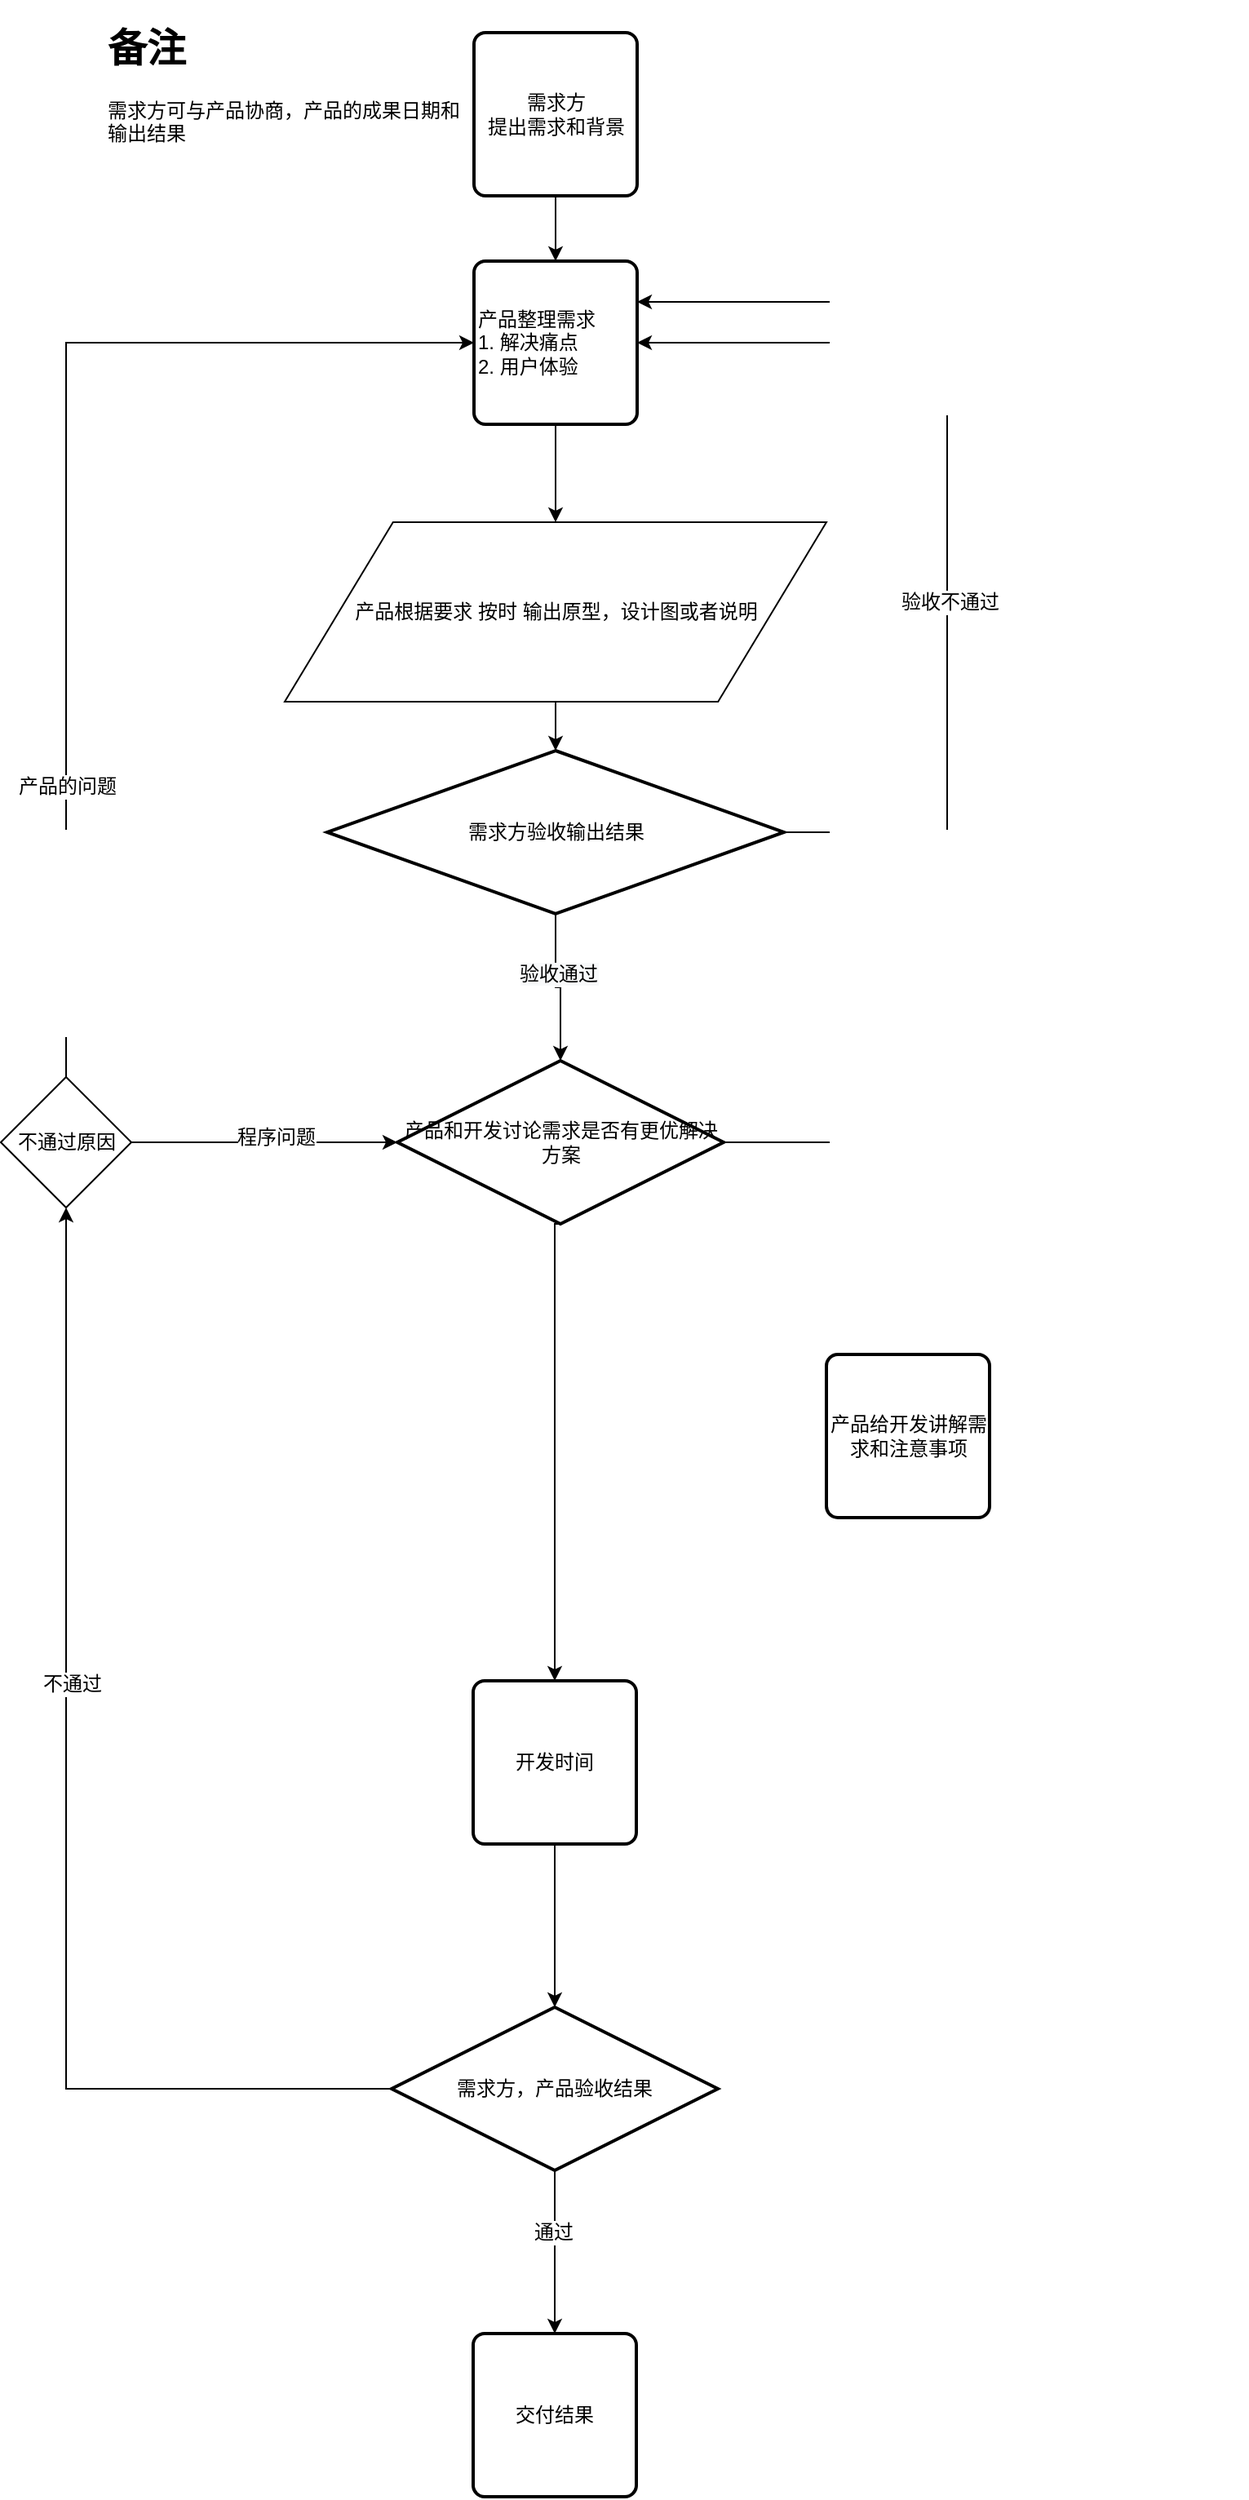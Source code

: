 <mxfile version="11.1.4" type="github"><diagram name="Page-1" id="74e2e168-ea6b-b213-b513-2b3c1d86103e"><mxGraphModel dx="2062" dy="1136" grid="1" gridSize="10" guides="1" tooltips="1" connect="1" arrows="1" fold="1" page="1" pageScale="1" pageWidth="1100" pageHeight="850" background="#ffffff" math="0" shadow="0"><root><mxCell id="0"/><mxCell id="1" parent="0"/><mxCell id="Hjfj6JPSNnKyzx6FGj3c-5" value="" style="edgeStyle=orthogonalEdgeStyle;rounded=0;orthogonalLoop=1;jettySize=auto;html=1;" parent="1" source="Hjfj6JPSNnKyzx6FGj3c-3" target="Hjfj6JPSNnKyzx6FGj3c-4" edge="1"><mxGeometry relative="1" as="geometry"/></mxCell><mxCell id="Hjfj6JPSNnKyzx6FGj3c-3" value="需求方&lt;br&gt;提出需求和背景" style="rounded=1;whiteSpace=wrap;html=1;absoluteArcSize=1;arcSize=14;strokeWidth=2;shadow=0;comic=0;" parent="1" vertex="1"><mxGeometry x="524.5" y="40" width="100" height="100" as="geometry"/></mxCell><mxCell id="Hjfj6JPSNnKyzx6FGj3c-7" value="" style="edgeStyle=orthogonalEdgeStyle;rounded=0;orthogonalLoop=1;jettySize=auto;html=1;entryX=0.5;entryY=0;entryDx=0;entryDy=0;" parent="1" source="Hjfj6JPSNnKyzx6FGj3c-4" target="Hjfj6JPSNnKyzx6FGj3c-13" edge="1"><mxGeometry relative="1" as="geometry"><mxPoint x="574.5" y="330" as="targetPoint"/></mxGeometry></mxCell><mxCell id="Hjfj6JPSNnKyzx6FGj3c-4" value="产品整理需求&lt;br&gt;1. 解决痛点&lt;br&gt;2. 用户体验" style="rounded=1;whiteSpace=wrap;html=1;absoluteArcSize=1;arcSize=14;strokeWidth=2;shadow=0;comic=0;align=left;" parent="1" vertex="1"><mxGeometry x="524.5" y="180" width="100" height="100" as="geometry"/></mxCell><mxCell id="Hjfj6JPSNnKyzx6FGj3c-16" value="" style="edgeStyle=orthogonalEdgeStyle;rounded=0;orthogonalLoop=1;jettySize=auto;html=1;entryX=0.5;entryY=0;entryDx=0;entryDy=0;entryPerimeter=0;" parent="1" source="Hjfj6JPSNnKyzx6FGj3c-13" target="Hjfj6JPSNnKyzx6FGj3c-17" edge="1"><mxGeometry relative="1" as="geometry"><mxPoint x="574.5" y="470" as="targetPoint"/></mxGeometry></mxCell><mxCell id="Hjfj6JPSNnKyzx6FGj3c-13" value="产品根据要求 按时 输出原型，设计图或者说明" style="shape=parallelogram;perimeter=parallelogramPerimeter;whiteSpace=wrap;html=1;shadow=0;comic=0;" parent="1" vertex="1"><mxGeometry x="408.5" y="340" width="332" height="110" as="geometry"/></mxCell><mxCell id="Hjfj6JPSNnKyzx6FGj3c-18" style="edgeStyle=orthogonalEdgeStyle;rounded=0;orthogonalLoop=1;jettySize=auto;html=1;entryX=1;entryY=0.5;entryDx=0;entryDy=0;" parent="1" source="Hjfj6JPSNnKyzx6FGj3c-17" target="Hjfj6JPSNnKyzx6FGj3c-4" edge="1"><mxGeometry relative="1" as="geometry"><Array as="points"><mxPoint x="814.5" y="530"/><mxPoint x="814.5" y="230"/></Array></mxGeometry></mxCell><mxCell id="Hjfj6JPSNnKyzx6FGj3c-19" value="验收不通过" style="text;html=1;resizable=0;points=[];align=center;verticalAlign=middle;labelBackgroundColor=#ffffff;" parent="Hjfj6JPSNnKyzx6FGj3c-18" vertex="1" connectable="0"><mxGeometry x="-0.182" y="-1" relative="1" as="geometry"><mxPoint as="offset"/></mxGeometry></mxCell><mxCell id="Hjfj6JPSNnKyzx6FGj3c-21" value="" style="edgeStyle=orthogonalEdgeStyle;rounded=0;orthogonalLoop=1;jettySize=auto;html=1;entryX=0.5;entryY=0;entryDx=0;entryDy=0;entryPerimeter=0;" parent="1" source="Hjfj6JPSNnKyzx6FGj3c-17" target="gJkyiF_997yVqqTsfLPQ-2" edge="1"><mxGeometry relative="1" as="geometry"><mxPoint x="575" y="680" as="targetPoint"/></mxGeometry></mxCell><mxCell id="Hjfj6JPSNnKyzx6FGj3c-36" value="&lt;span style=&quot;text-align: left ; background-color: rgb(248 , 249 , 250)&quot;&gt;验收通过&lt;/span&gt;" style="text;html=1;resizable=0;points=[];align=center;verticalAlign=middle;labelBackgroundColor=#ffffff;" parent="Hjfj6JPSNnKyzx6FGj3c-21" vertex="1" connectable="0"><mxGeometry x="-0.2" y="1" relative="1" as="geometry"><mxPoint as="offset"/></mxGeometry></mxCell><mxCell id="Hjfj6JPSNnKyzx6FGj3c-17" value="需求方验收输出结果" style="strokeWidth=2;html=1;shape=mxgraph.flowchart.decision;whiteSpace=wrap;shadow=0;comic=0;" parent="1" vertex="1"><mxGeometry x="434.5" y="480" width="280" height="100" as="geometry"/></mxCell><mxCell id="Hjfj6JPSNnKyzx6FGj3c-25" value="" style="edgeStyle=orthogonalEdgeStyle;rounded=0;orthogonalLoop=1;jettySize=auto;html=1;exitX=0.5;exitY=1;exitDx=0;exitDy=0;exitPerimeter=0;" parent="1" source="gJkyiF_997yVqqTsfLPQ-2" target="Hjfj6JPSNnKyzx6FGj3c-24" edge="1"><mxGeometry relative="1" as="geometry"><mxPoint x="574" y="970" as="sourcePoint"/><Array as="points"><mxPoint x="574" y="770"/></Array></mxGeometry></mxCell><mxCell id="Hjfj6JPSNnKyzx6FGj3c-27" value="" style="edgeStyle=orthogonalEdgeStyle;rounded=0;orthogonalLoop=1;jettySize=auto;html=1;" parent="1" source="Hjfj6JPSNnKyzx6FGj3c-24" target="Hjfj6JPSNnKyzx6FGj3c-28" edge="1"><mxGeometry relative="1" as="geometry"><mxPoint x="574" y="1230" as="targetPoint"/></mxGeometry></mxCell><mxCell id="Hjfj6JPSNnKyzx6FGj3c-24" value="开发时间" style="rounded=1;whiteSpace=wrap;html=1;absoluteArcSize=1;arcSize=14;strokeWidth=2;shadow=0;comic=0;" parent="1" vertex="1"><mxGeometry x="524" y="1050" width="100" height="100" as="geometry"/></mxCell><mxCell id="Hjfj6JPSNnKyzx6FGj3c-30" value="" style="edgeStyle=orthogonalEdgeStyle;rounded=0;orthogonalLoop=1;jettySize=auto;html=1;entryX=0.5;entryY=0;entryDx=0;entryDy=0;" parent="1" source="Hjfj6JPSNnKyzx6FGj3c-28" target="Hjfj6JPSNnKyzx6FGj3c-31" edge="1"><mxGeometry relative="1" as="geometry"><mxPoint x="574" y="1430" as="targetPoint"/></mxGeometry></mxCell><mxCell id="Hjfj6JPSNnKyzx6FGj3c-32" value="通过" style="text;html=1;resizable=0;points=[];align=center;verticalAlign=middle;labelBackgroundColor=#ffffff;" parent="Hjfj6JPSNnKyzx6FGj3c-30" vertex="1" connectable="0"><mxGeometry x="-0.24" y="-1" relative="1" as="geometry"><mxPoint as="offset"/></mxGeometry></mxCell><mxCell id="Hjfj6JPSNnKyzx6FGj3c-38" style="edgeStyle=orthogonalEdgeStyle;rounded=0;orthogonalLoop=1;jettySize=auto;html=1;entryX=0.5;entryY=1;entryDx=0;entryDy=0;" parent="1" source="Hjfj6JPSNnKyzx6FGj3c-28" target="Hjfj6JPSNnKyzx6FGj3c-44" edge="1"><mxGeometry relative="1" as="geometry"><mxPoint x="274.5" y="960" as="targetPoint"/></mxGeometry></mxCell><mxCell id="Hjfj6JPSNnKyzx6FGj3c-39" value="不通过" style="text;html=1;resizable=0;points=[];align=center;verticalAlign=middle;labelBackgroundColor=#ffffff;" parent="Hjfj6JPSNnKyzx6FGj3c-38" vertex="1" connectable="0"><mxGeometry x="0.211" y="-3" relative="1" as="geometry"><mxPoint as="offset"/></mxGeometry></mxCell><mxCell id="Hjfj6JPSNnKyzx6FGj3c-28" value="需求方，产品验收结果" style="strokeWidth=2;html=1;shape=mxgraph.flowchart.decision;whiteSpace=wrap;shadow=0;comic=0;" parent="1" vertex="1"><mxGeometry x="474" y="1250" width="200" height="100" as="geometry"/></mxCell><mxCell id="Hjfj6JPSNnKyzx6FGj3c-31" value="交付结果" style="rounded=1;whiteSpace=wrap;html=1;absoluteArcSize=1;arcSize=14;strokeWidth=2;shadow=0;comic=0;" parent="1" vertex="1"><mxGeometry x="524" y="1450" width="100" height="100" as="geometry"/></mxCell><mxCell id="Hjfj6JPSNnKyzx6FGj3c-35" value="&lt;h1&gt;备注&lt;/h1&gt;&lt;p&gt;需求方可与产品协商，产品的成果日期和输出结果&lt;/p&gt;" style="text;html=1;strokeColor=none;fillColor=none;spacing=5;spacingTop=-20;whiteSpace=wrap;overflow=hidden;rounded=0;shadow=0;comic=0;" parent="1" vertex="1"><mxGeometry x="294.5" y="30" width="230" height="120" as="geometry"/></mxCell><mxCell id="Hjfj6JPSNnKyzx6FGj3c-42" style="edgeStyle=orthogonalEdgeStyle;rounded=0;orthogonalLoop=1;jettySize=auto;html=1;exitX=1;exitY=0.5;exitDx=0;exitDy=0;entryX=0;entryY=0.5;entryDx=0;entryDy=0;entryPerimeter=0;" parent="1" source="Hjfj6JPSNnKyzx6FGj3c-44" edge="1" target="gJkyiF_997yVqqTsfLPQ-2"><mxGeometry relative="1" as="geometry"><mxPoint x="314.5" y="999.667" as="sourcePoint"/><mxPoint x="524" y="740" as="targetPoint"/><Array as="points"><mxPoint x="315" y="720"/></Array></mxGeometry></mxCell><mxCell id="Hjfj6JPSNnKyzx6FGj3c-45" value="程序问题" style="text;html=1;resizable=0;points=[];align=center;verticalAlign=middle;labelBackgroundColor=#ffffff;" parent="Hjfj6JPSNnKyzx6FGj3c-42" vertex="1" connectable="0"><mxGeometry x="0.086" y="3" relative="1" as="geometry"><mxPoint as="offset"/></mxGeometry></mxCell><mxCell id="Hjfj6JPSNnKyzx6FGj3c-43" style="edgeStyle=orthogonalEdgeStyle;rounded=0;orthogonalLoop=1;jettySize=auto;html=1;exitX=0.5;exitY=0;exitDx=0;exitDy=0;entryX=0;entryY=0.5;entryDx=0;entryDy=0;" parent="1" source="Hjfj6JPSNnKyzx6FGj3c-44" target="Hjfj6JPSNnKyzx6FGj3c-4" edge="1"><mxGeometry relative="1" as="geometry"><mxPoint x="264.5" y="949.667" as="sourcePoint"/></mxGeometry></mxCell><mxCell id="Hjfj6JPSNnKyzx6FGj3c-46" value="产品的问题" style="text;html=1;resizable=0;points=[];align=center;verticalAlign=middle;labelBackgroundColor=#ffffff;" parent="Hjfj6JPSNnKyzx6FGj3c-43" vertex="1" connectable="0"><mxGeometry x="-0.492" relative="1" as="geometry"><mxPoint as="offset"/></mxGeometry></mxCell><mxCell id="Hjfj6JPSNnKyzx6FGj3c-44" value="不通过原因" style="rhombus;whiteSpace=wrap;html=1;shadow=0;comic=0;" parent="1" vertex="1"><mxGeometry x="234.5" y="680" width="80" height="80" as="geometry"/></mxCell><mxCell id="gJkyiF_997yVqqTsfLPQ-1" value="产品给开发讲解需求和注意事项" style="rounded=1;whiteSpace=wrap;html=1;absoluteArcSize=1;arcSize=14;strokeWidth=2;shadow=0;comic=0;" vertex="1" parent="1"><mxGeometry x="740.5" y="850" width="100" height="100" as="geometry"/></mxCell><mxCell id="gJkyiF_997yVqqTsfLPQ-3" style="edgeStyle=orthogonalEdgeStyle;rounded=0;orthogonalLoop=1;jettySize=auto;html=1;entryX=1;entryY=0.25;entryDx=0;entryDy=0;" edge="1" parent="1" source="gJkyiF_997yVqqTsfLPQ-2" target="Hjfj6JPSNnKyzx6FGj3c-4"><mxGeometry relative="1" as="geometry"><Array as="points"><mxPoint x="990" y="720"/><mxPoint x="990" y="205"/></Array></mxGeometry></mxCell><mxCell id="gJkyiF_997yVqqTsfLPQ-2" value="产品和开发讨论需求是否有更优解决方案" style="strokeWidth=2;html=1;shape=mxgraph.flowchart.decision;whiteSpace=wrap;shadow=0;comic=0;" vertex="1" parent="1"><mxGeometry x="477.5" y="670" width="200" height="100" as="geometry"/></mxCell></root></mxGraphModel></diagram></mxfile>
